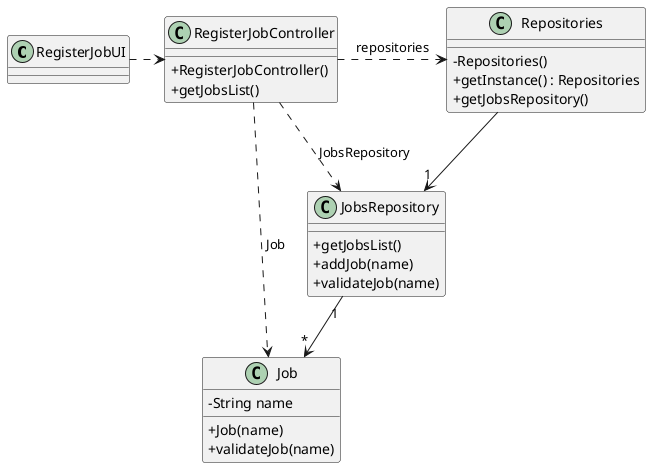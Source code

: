 @startuml
skinparam packageStyle rectangle
skinparam shadowing false
skinparam linetype polyline
skinparam classAttributeIconSize 0


class RegisterJobUI {
}

class RegisterJobController {
    + RegisterJobController()
    + getJobsList()
}

class Job {
    - String name
    + Job(name)
    + validateJob(name)
}

class JobsRepository {
    + getJobsList()
    + addJob(name)
    + validateJob(name)
}

class Repositories {
    - Repositories()
    + getInstance() : Repositories
    + getJobsRepository()
}

RegisterJobUI .> RegisterJobController

RegisterJobController .> Repositories : repositories

Repositories --> "1" JobsRepository

RegisterJobController ..> Job : Job
RegisterJobController ..> JobsRepository : JobsRepository

JobsRepository "1" --> "*" Job

@enduml